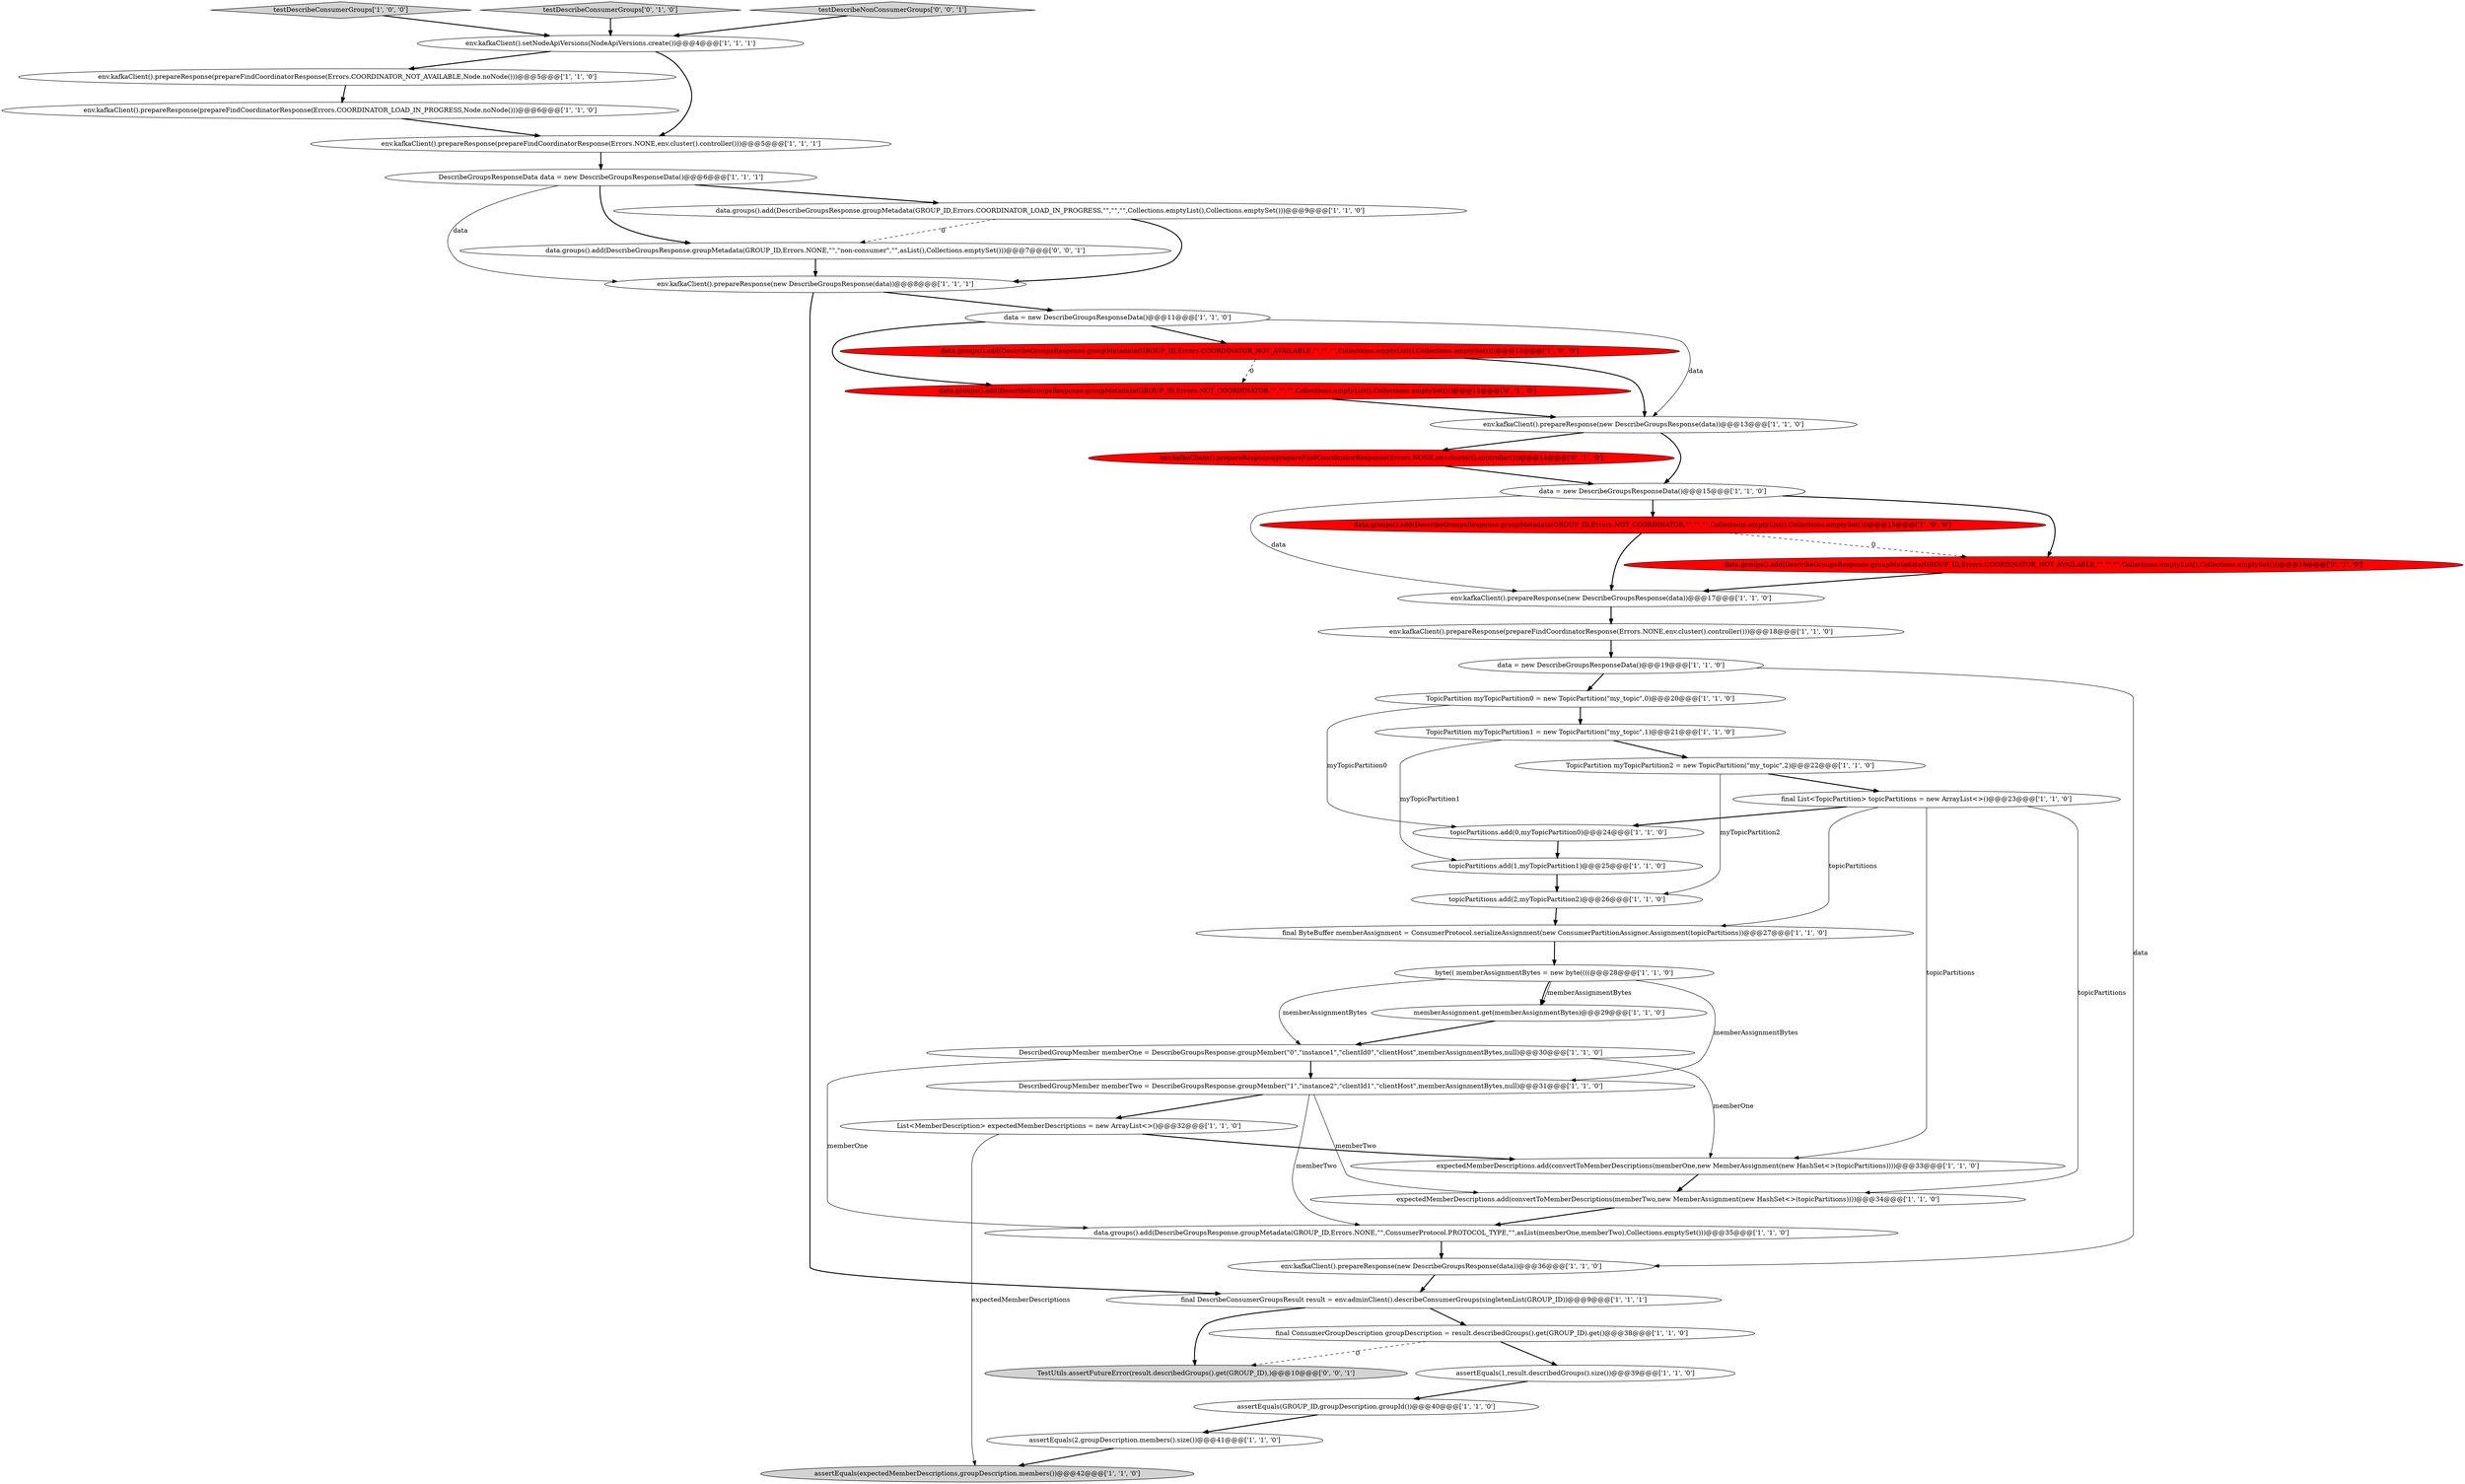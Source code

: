 digraph {
8 [style = filled, label = "data = new DescribeGroupsResponseData()@@@19@@@['1', '1', '0']", fillcolor = white, shape = ellipse image = "AAA0AAABBB1BBB"];
15 [style = filled, label = "assertEquals(expectedMemberDescriptions,groupDescription.members())@@@42@@@['1', '1', '0']", fillcolor = lightgray, shape = ellipse image = "AAA0AAABBB1BBB"];
26 [style = filled, label = "testDescribeConsumerGroups['1', '0', '0']", fillcolor = lightgray, shape = diamond image = "AAA0AAABBB1BBB"];
45 [style = filled, label = "data.groups().add(DescribeGroupsResponse.groupMetadata(GROUP_ID,Errors.NONE,\"\",\"non-consumer\",\"\",asList(),Collections.emptySet()))@@@7@@@['0', '0', '1']", fillcolor = white, shape = ellipse image = "AAA0AAABBB3BBB"];
19 [style = filled, label = "assertEquals(2,groupDescription.members().size())@@@41@@@['1', '1', '0']", fillcolor = white, shape = ellipse image = "AAA0AAABBB1BBB"];
1 [style = filled, label = "env.kafkaClient().prepareResponse(new DescribeGroupsResponse(data))@@@17@@@['1', '1', '0']", fillcolor = white, shape = ellipse image = "AAA0AAABBB1BBB"];
42 [style = filled, label = "testDescribeConsumerGroups['0', '1', '0']", fillcolor = lightgray, shape = diamond image = "AAA0AAABBB2BBB"];
37 [style = filled, label = "DescribeGroupsResponseData data = new DescribeGroupsResponseData()@@@6@@@['1', '1', '1']", fillcolor = white, shape = ellipse image = "AAA0AAABBB1BBB"];
25 [style = filled, label = "env.kafkaClient().prepareResponse(prepareFindCoordinatorResponse(Errors.NONE,env.cluster().controller()))@@@18@@@['1', '1', '0']", fillcolor = white, shape = ellipse image = "AAA0AAABBB1BBB"];
34 [style = filled, label = "assertEquals(GROUP_ID,groupDescription.groupId())@@@40@@@['1', '1', '0']", fillcolor = white, shape = ellipse image = "AAA0AAABBB1BBB"];
39 [style = filled, label = "env.kafkaClient().prepareResponse(prepareFindCoordinatorResponse(Errors.NONE,env.cluster().controller()))@@@14@@@['0', '1', '0']", fillcolor = red, shape = ellipse image = "AAA1AAABBB2BBB"];
11 [style = filled, label = "data = new DescribeGroupsResponseData()@@@11@@@['1', '1', '0']", fillcolor = white, shape = ellipse image = "AAA0AAABBB1BBB"];
7 [style = filled, label = "final ConsumerGroupDescription groupDescription = result.describedGroups().get(GROUP_ID).get()@@@38@@@['1', '1', '0']", fillcolor = white, shape = ellipse image = "AAA0AAABBB1BBB"];
27 [style = filled, label = "data = new DescribeGroupsResponseData()@@@15@@@['1', '1', '0']", fillcolor = white, shape = ellipse image = "AAA0AAABBB1BBB"];
22 [style = filled, label = "env.kafkaClient().prepareResponse(prepareFindCoordinatorResponse(Errors.COORDINATOR_NOT_AVAILABLE,Node.noNode()))@@@5@@@['1', '1', '0']", fillcolor = white, shape = ellipse image = "AAA0AAABBB1BBB"];
41 [style = filled, label = "data.groups().add(DescribeGroupsResponse.groupMetadata(GROUP_ID,Errors.COORDINATOR_NOT_AVAILABLE,\"\",\"\",\"\",Collections.emptyList(),Collections.emptySet()))@@@16@@@['0', '1', '0']", fillcolor = red, shape = ellipse image = "AAA1AAABBB2BBB"];
18 [style = filled, label = "memberAssignment.get(memberAssignmentBytes)@@@29@@@['1', '1', '0']", fillcolor = white, shape = ellipse image = "AAA0AAABBB1BBB"];
9 [style = filled, label = "env.kafkaClient().prepareResponse(prepareFindCoordinatorResponse(Errors.COORDINATOR_LOAD_IN_PROGRESS,Node.noNode()))@@@6@@@['1', '1', '0']", fillcolor = white, shape = ellipse image = "AAA0AAABBB1BBB"];
23 [style = filled, label = "final List<TopicPartition> topicPartitions = new ArrayList<>()@@@23@@@['1', '1', '0']", fillcolor = white, shape = ellipse image = "AAA0AAABBB1BBB"];
44 [style = filled, label = "TestUtils.assertFutureError(result.describedGroups().get(GROUP_ID),)@@@10@@@['0', '0', '1']", fillcolor = lightgray, shape = ellipse image = "AAA0AAABBB3BBB"];
5 [style = filled, label = "expectedMemberDescriptions.add(convertToMemberDescriptions(memberOne,new MemberAssignment(new HashSet<>(topicPartitions))))@@@33@@@['1', '1', '0']", fillcolor = white, shape = ellipse image = "AAA0AAABBB1BBB"];
38 [style = filled, label = "env.kafkaClient().prepareResponse(new DescribeGroupsResponse(data))@@@8@@@['1', '1', '1']", fillcolor = white, shape = ellipse image = "AAA0AAABBB1BBB"];
3 [style = filled, label = "TopicPartition myTopicPartition1 = new TopicPartition(\"my_topic\",1)@@@21@@@['1', '1', '0']", fillcolor = white, shape = ellipse image = "AAA0AAABBB1BBB"];
10 [style = filled, label = "data.groups().add(DescribeGroupsResponse.groupMetadata(GROUP_ID,Errors.COORDINATOR_NOT_AVAILABLE,\"\",\"\",\"\",Collections.emptyList(),Collections.emptySet()))@@@12@@@['1', '0', '0']", fillcolor = red, shape = ellipse image = "AAA1AAABBB1BBB"];
12 [style = filled, label = "expectedMemberDescriptions.add(convertToMemberDescriptions(memberTwo,new MemberAssignment(new HashSet<>(topicPartitions))))@@@34@@@['1', '1', '0']", fillcolor = white, shape = ellipse image = "AAA0AAABBB1BBB"];
16 [style = filled, label = "data.groups().add(DescribeGroupsResponse.groupMetadata(GROUP_ID,Errors.NOT_COORDINATOR,\"\",\"\",\"\",Collections.emptyList(),Collections.emptySet()))@@@15@@@['1', '0', '0']", fillcolor = red, shape = ellipse image = "AAA1AAABBB1BBB"];
29 [style = filled, label = "final DescribeConsumerGroupsResult result = env.adminClient().describeConsumerGroups(singletonList(GROUP_ID))@@@9@@@['1', '1', '1']", fillcolor = white, shape = ellipse image = "AAA0AAABBB1BBB"];
36 [style = filled, label = "DescribedGroupMember memberTwo = DescribeGroupsResponse.groupMember(\"1\",\"instance2\",\"clientId1\",\"clientHost\",memberAssignmentBytes,null)@@@31@@@['1', '1', '0']", fillcolor = white, shape = ellipse image = "AAA0AAABBB1BBB"];
4 [style = filled, label = "env.kafkaClient().prepareResponse(new DescribeGroupsResponse(data))@@@13@@@['1', '1', '0']", fillcolor = white, shape = ellipse image = "AAA0AAABBB1BBB"];
13 [style = filled, label = "data.groups().add(DescribeGroupsResponse.groupMetadata(GROUP_ID,Errors.NONE,\"\",ConsumerProtocol.PROTOCOL_TYPE,\"\",asList(memberOne,memberTwo),Collections.emptySet()))@@@35@@@['1', '1', '0']", fillcolor = white, shape = ellipse image = "AAA0AAABBB1BBB"];
21 [style = filled, label = "topicPartitions.add(0,myTopicPartition0)@@@24@@@['1', '1', '0']", fillcolor = white, shape = ellipse image = "AAA0AAABBB1BBB"];
24 [style = filled, label = "List<MemberDescription> expectedMemberDescriptions = new ArrayList<>()@@@32@@@['1', '1', '0']", fillcolor = white, shape = ellipse image = "AAA0AAABBB1BBB"];
31 [style = filled, label = "final ByteBuffer memberAssignment = ConsumerProtocol.serializeAssignment(new ConsumerPartitionAssignor.Assignment(topicPartitions))@@@27@@@['1', '1', '0']", fillcolor = white, shape = ellipse image = "AAA0AAABBB1BBB"];
32 [style = filled, label = "topicPartitions.add(1,myTopicPartition1)@@@25@@@['1', '1', '0']", fillcolor = white, shape = ellipse image = "AAA0AAABBB1BBB"];
17 [style = filled, label = "data.groups().add(DescribeGroupsResponse.groupMetadata(GROUP_ID,Errors.COORDINATOR_LOAD_IN_PROGRESS,\"\",\"\",\"\",Collections.emptyList(),Collections.emptySet()))@@@9@@@['1', '1', '0']", fillcolor = white, shape = ellipse image = "AAA0AAABBB1BBB"];
6 [style = filled, label = "env.kafkaClient().prepareResponse(new DescribeGroupsResponse(data))@@@36@@@['1', '1', '0']", fillcolor = white, shape = ellipse image = "AAA0AAABBB1BBB"];
33 [style = filled, label = "byte(( memberAssignmentBytes = new byte((((@@@28@@@['1', '1', '0']", fillcolor = white, shape = ellipse image = "AAA0AAABBB1BBB"];
43 [style = filled, label = "testDescribeNonConsumerGroups['0', '0', '1']", fillcolor = lightgray, shape = diamond image = "AAA0AAABBB3BBB"];
28 [style = filled, label = "assertEquals(1,result.describedGroups().size())@@@39@@@['1', '1', '0']", fillcolor = white, shape = ellipse image = "AAA0AAABBB1BBB"];
2 [style = filled, label = "topicPartitions.add(2,myTopicPartition2)@@@26@@@['1', '1', '0']", fillcolor = white, shape = ellipse image = "AAA0AAABBB1BBB"];
20 [style = filled, label = "env.kafkaClient().prepareResponse(prepareFindCoordinatorResponse(Errors.NONE,env.cluster().controller()))@@@5@@@['1', '1', '1']", fillcolor = white, shape = ellipse image = "AAA0AAABBB1BBB"];
40 [style = filled, label = "data.groups().add(DescribeGroupsResponse.groupMetadata(GROUP_ID,Errors.NOT_COORDINATOR,\"\",\"\",\"\",Collections.emptyList(),Collections.emptySet()))@@@12@@@['0', '1', '0']", fillcolor = red, shape = ellipse image = "AAA1AAABBB2BBB"];
35 [style = filled, label = "TopicPartition myTopicPartition2 = new TopicPartition(\"my_topic\",2)@@@22@@@['1', '1', '0']", fillcolor = white, shape = ellipse image = "AAA0AAABBB1BBB"];
30 [style = filled, label = "DescribedGroupMember memberOne = DescribeGroupsResponse.groupMember(\"0\",\"instance1\",\"clientId0\",\"clientHost\",memberAssignmentBytes,null)@@@30@@@['1', '1', '0']", fillcolor = white, shape = ellipse image = "AAA0AAABBB1BBB"];
0 [style = filled, label = "env.kafkaClient().setNodeApiVersions(NodeApiVersions.create())@@@4@@@['1', '1', '1']", fillcolor = white, shape = ellipse image = "AAA0AAABBB1BBB"];
14 [style = filled, label = "TopicPartition myTopicPartition0 = new TopicPartition(\"my_topic\",0)@@@20@@@['1', '1', '0']", fillcolor = white, shape = ellipse image = "AAA0AAABBB1BBB"];
40->4 [style = bold, label=""];
14->3 [style = bold, label=""];
33->36 [style = solid, label="memberAssignmentBytes"];
27->1 [style = solid, label="data"];
28->34 [style = bold, label=""];
34->19 [style = bold, label=""];
38->11 [style = bold, label=""];
4->39 [style = bold, label=""];
38->29 [style = bold, label=""];
37->17 [style = bold, label=""];
22->9 [style = bold, label=""];
23->12 [style = solid, label="topicPartitions"];
8->14 [style = bold, label=""];
18->30 [style = bold, label=""];
9->20 [style = bold, label=""];
30->36 [style = bold, label=""];
37->38 [style = solid, label="data"];
41->1 [style = bold, label=""];
27->16 [style = bold, label=""];
39->27 [style = bold, label=""];
33->18 [style = solid, label="memberAssignmentBytes"];
30->5 [style = solid, label="memberOne"];
11->40 [style = bold, label=""];
24->15 [style = solid, label="expectedMemberDescriptions"];
32->2 [style = bold, label=""];
17->45 [style = dashed, label="0"];
42->0 [style = bold, label=""];
24->5 [style = bold, label=""];
6->29 [style = bold, label=""];
33->30 [style = solid, label="memberAssignmentBytes"];
3->35 [style = bold, label=""];
17->38 [style = bold, label=""];
36->12 [style = solid, label="memberTwo"];
12->13 [style = bold, label=""];
35->23 [style = bold, label=""];
26->0 [style = bold, label=""];
16->41 [style = dashed, label="0"];
36->24 [style = bold, label=""];
10->40 [style = dashed, label="0"];
7->28 [style = bold, label=""];
23->21 [style = bold, label=""];
16->1 [style = bold, label=""];
33->18 [style = bold, label=""];
5->12 [style = bold, label=""];
11->10 [style = bold, label=""];
31->33 [style = bold, label=""];
0->22 [style = bold, label=""];
4->27 [style = bold, label=""];
21->32 [style = bold, label=""];
27->41 [style = bold, label=""];
45->38 [style = bold, label=""];
20->37 [style = bold, label=""];
35->2 [style = solid, label="myTopicPartition2"];
10->4 [style = bold, label=""];
3->32 [style = solid, label="myTopicPartition1"];
29->7 [style = bold, label=""];
29->44 [style = bold, label=""];
43->0 [style = bold, label=""];
0->20 [style = bold, label=""];
25->8 [style = bold, label=""];
37->45 [style = bold, label=""];
8->6 [style = solid, label="data"];
36->13 [style = solid, label="memberTwo"];
30->13 [style = solid, label="memberOne"];
7->44 [style = dashed, label="0"];
13->6 [style = bold, label=""];
19->15 [style = bold, label=""];
23->5 [style = solid, label="topicPartitions"];
11->4 [style = solid, label="data"];
1->25 [style = bold, label=""];
14->21 [style = solid, label="myTopicPartition0"];
23->31 [style = solid, label="topicPartitions"];
2->31 [style = bold, label=""];
}
